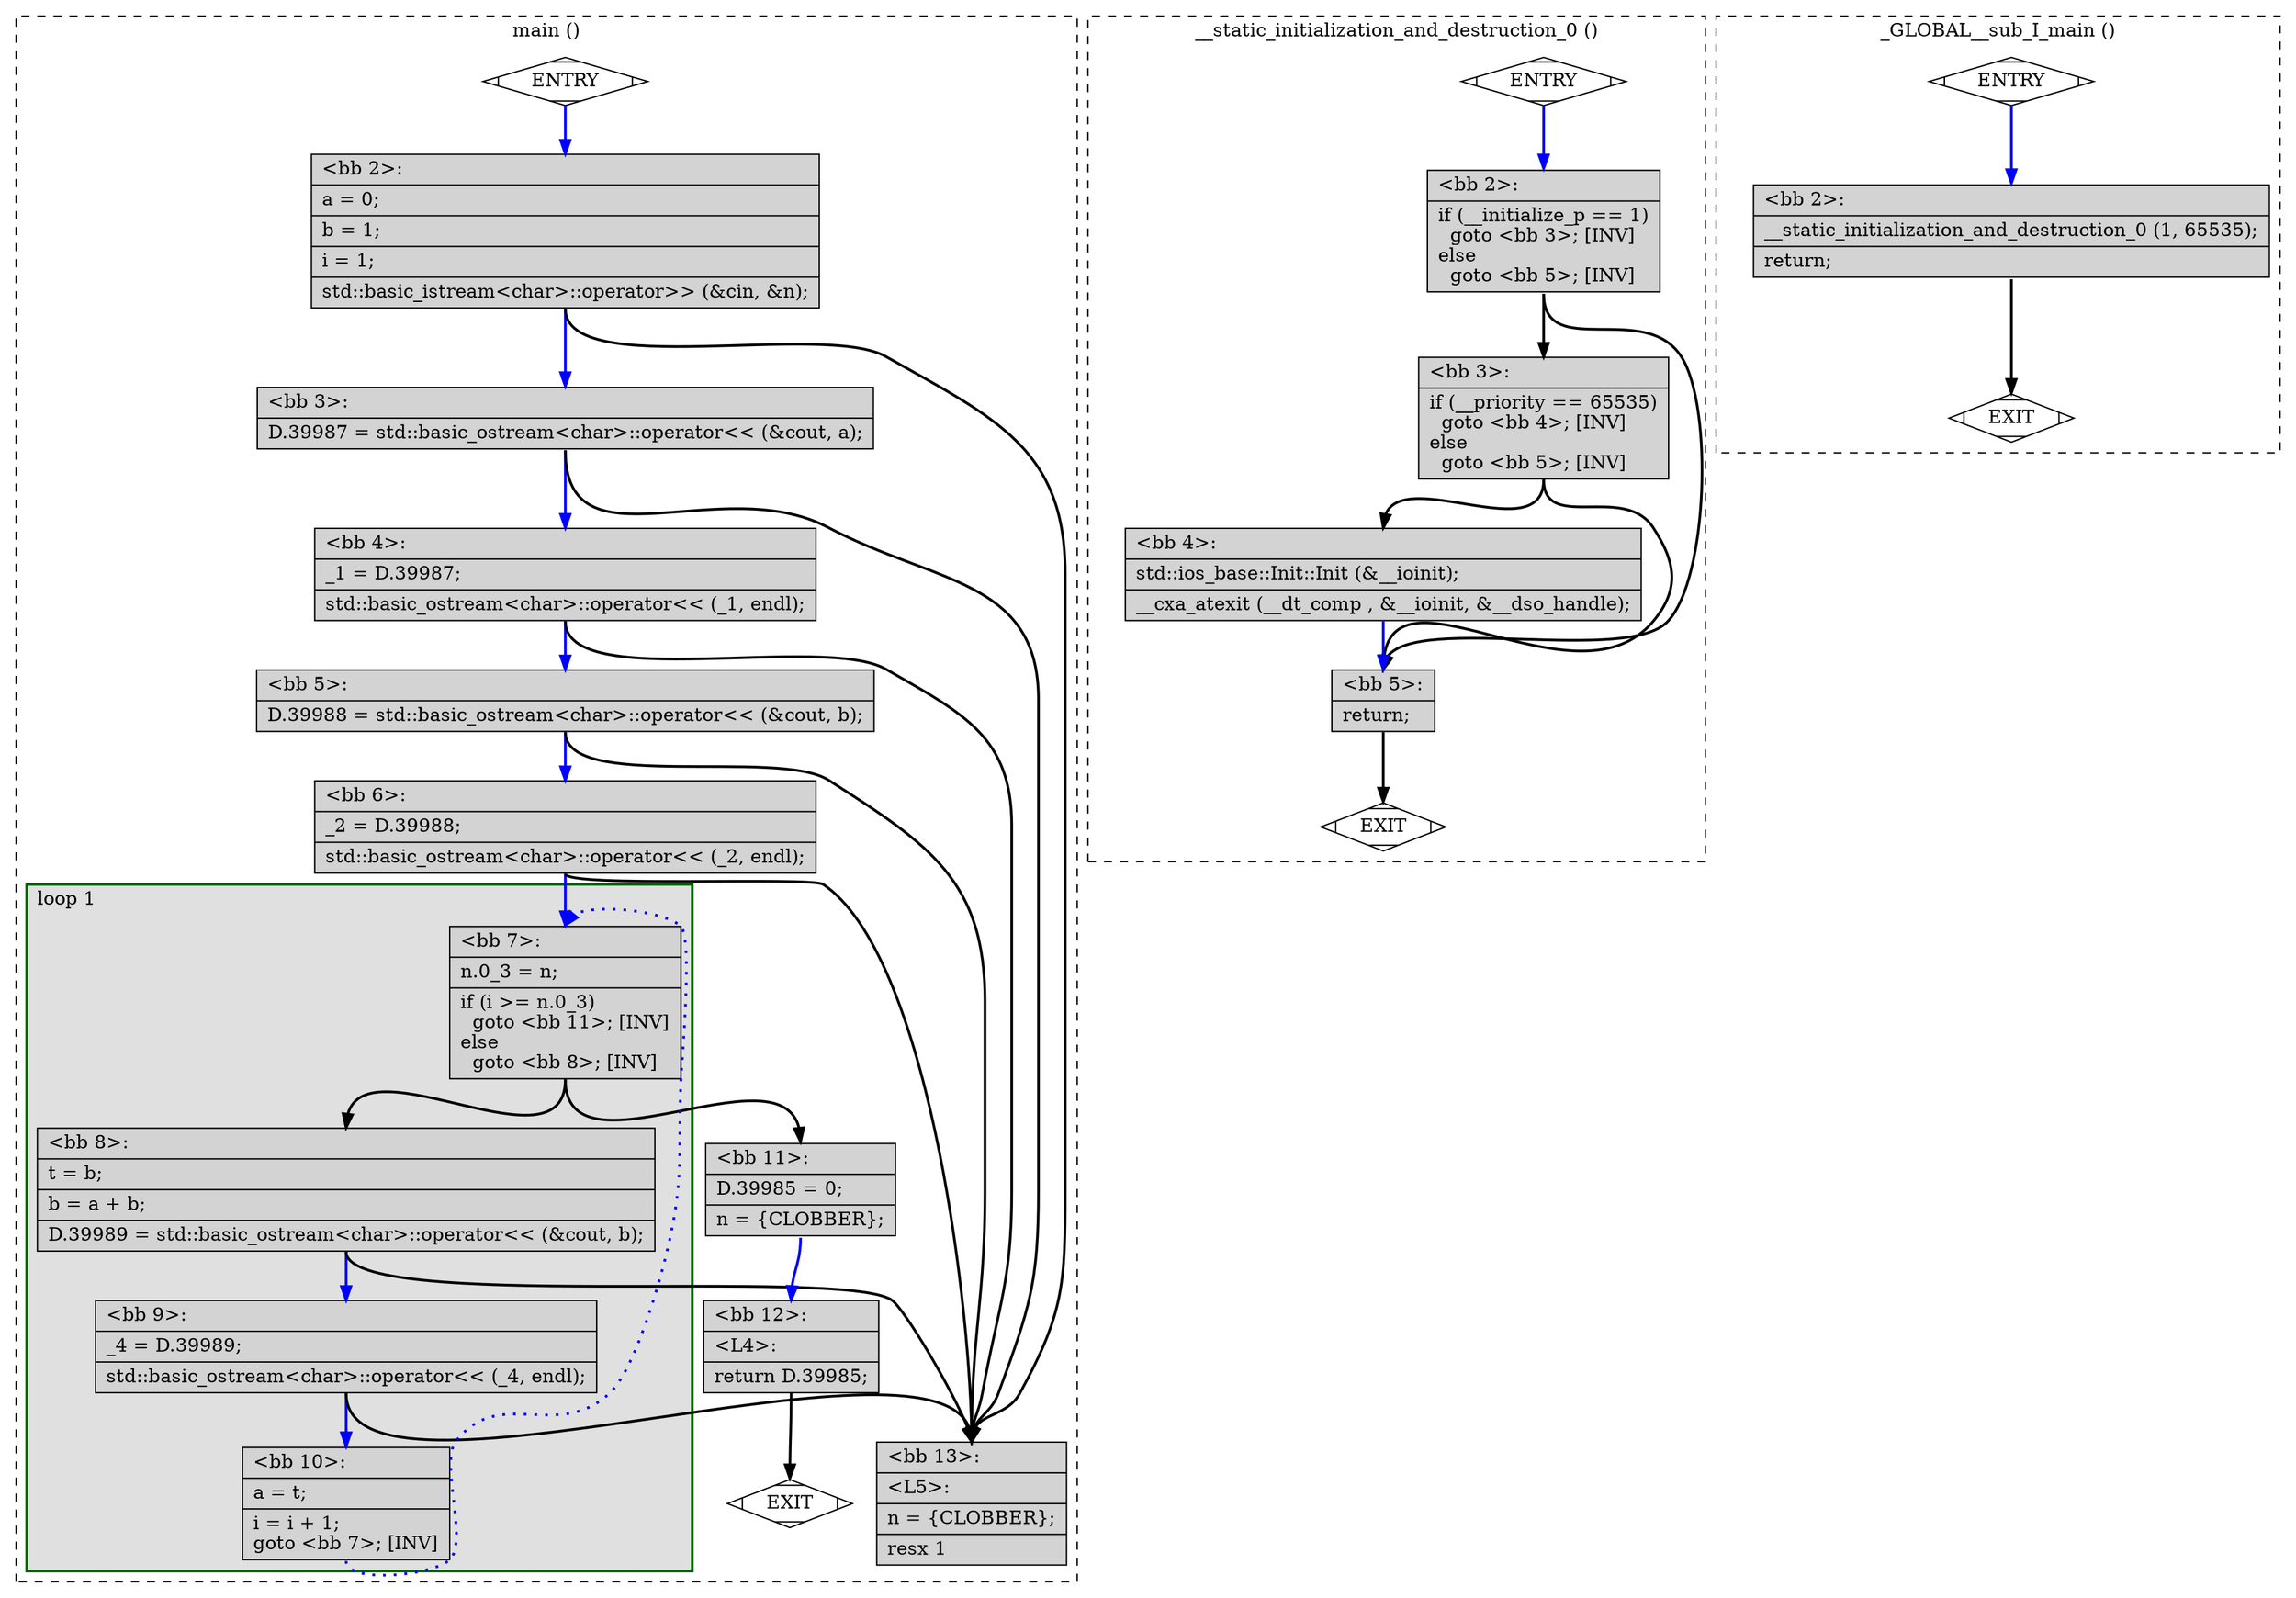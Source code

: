 digraph "fibo.cpp.013t.ompexp" {
overlap=false;
subgraph "cluster_main" {
	style="dashed";
	color="black";
	label="main ()";
	subgraph cluster_1522_1 {
	style="filled";
	color="darkgreen";
	fillcolor="grey88";
	label="loop 1";
	labeljust=l;
	penwidth=2;
	fn_1522_basic_block_7 [shape=record,style=filled,fillcolor=lightgrey,label="{\<bb\ 7\>:\l\
|n.0_3\ =\ n;\l\
|if\ (i\ \>=\ n.0_3)\l\
\ \ goto\ \<bb\ 11\>;\ [INV]\l\
else\l\
\ \ goto\ \<bb\ 8\>;\ [INV]\l\
}"];

	fn_1522_basic_block_8 [shape=record,style=filled,fillcolor=lightgrey,label="{\<bb\ 8\>:\l\
|t\ =\ b;\l\
|b\ =\ a\ +\ b;\l\
|D.39989\ =\ std::basic_ostream\<char\>::operator\<\<\ (&cout,\ b);\l\
}"];

	fn_1522_basic_block_9 [shape=record,style=filled,fillcolor=lightgrey,label="{\<bb\ 9\>:\l\
|_4\ =\ D.39989;\l\
|std::basic_ostream\<char\>::operator\<\<\ (_4,\ endl);\l\
}"];

	fn_1522_basic_block_10 [shape=record,style=filled,fillcolor=lightgrey,label="{\<bb\ 10\>:\l\
|a\ =\ t;\l\
|i\ =\ i\ +\ 1;\l\
goto\ \<bb\ 7\>;\ [INV]\l\
}"];

	}
	fn_1522_basic_block_0 [shape=Mdiamond,style=filled,fillcolor=white,label="ENTRY"];

	fn_1522_basic_block_1 [shape=Mdiamond,style=filled,fillcolor=white,label="EXIT"];

	fn_1522_basic_block_2 [shape=record,style=filled,fillcolor=lightgrey,label="{\<bb\ 2\>:\l\
|a\ =\ 0;\l\
|b\ =\ 1;\l\
|i\ =\ 1;\l\
|std::basic_istream\<char\>::operator\>\>\ (&cin,\ &n);\l\
}"];

	fn_1522_basic_block_3 [shape=record,style=filled,fillcolor=lightgrey,label="{\<bb\ 3\>:\l\
|D.39987\ =\ std::basic_ostream\<char\>::operator\<\<\ (&cout,\ a);\l\
}"];

	fn_1522_basic_block_4 [shape=record,style=filled,fillcolor=lightgrey,label="{\<bb\ 4\>:\l\
|_1\ =\ D.39987;\l\
|std::basic_ostream\<char\>::operator\<\<\ (_1,\ endl);\l\
}"];

	fn_1522_basic_block_5 [shape=record,style=filled,fillcolor=lightgrey,label="{\<bb\ 5\>:\l\
|D.39988\ =\ std::basic_ostream\<char\>::operator\<\<\ (&cout,\ b);\l\
}"];

	fn_1522_basic_block_6 [shape=record,style=filled,fillcolor=lightgrey,label="{\<bb\ 6\>:\l\
|_2\ =\ D.39988;\l\
|std::basic_ostream\<char\>::operator\<\<\ (_2,\ endl);\l\
}"];

	fn_1522_basic_block_11 [shape=record,style=filled,fillcolor=lightgrey,label="{\<bb\ 11\>:\l\
|D.39985\ =\ 0;\l\
|n\ =\ \{CLOBBER\};\l\
}"];

	fn_1522_basic_block_12 [shape=record,style=filled,fillcolor=lightgrey,label="{\<bb\ 12\>:\l\
|\<L4\>:\l\
|return\ D.39985;\l\
}"];

	fn_1522_basic_block_13 [shape=record,style=filled,fillcolor=lightgrey,label="{\<bb\ 13\>:\l\
|\<L5\>:\l\
|n\ =\ \{CLOBBER\};\l\
|resx\ 1\l\
}"];

	fn_1522_basic_block_0:s -> fn_1522_basic_block_2:n [style="solid,bold",color=blue,weight=100,constraint=true];
	fn_1522_basic_block_2:s -> fn_1522_basic_block_13:n [style="solid,bold",color=black,weight=10,constraint=true];
	fn_1522_basic_block_2:s -> fn_1522_basic_block_3:n [style="solid,bold",color=blue,weight=100,constraint=true];
	fn_1522_basic_block_3:s -> fn_1522_basic_block_13:n [style="solid,bold",color=black,weight=10,constraint=true];
	fn_1522_basic_block_3:s -> fn_1522_basic_block_4:n [style="solid,bold",color=blue,weight=100,constraint=true];
	fn_1522_basic_block_4:s -> fn_1522_basic_block_13:n [style="solid,bold",color=black,weight=10,constraint=true];
	fn_1522_basic_block_4:s -> fn_1522_basic_block_5:n [style="solid,bold",color=blue,weight=100,constraint=true];
	fn_1522_basic_block_5:s -> fn_1522_basic_block_13:n [style="solid,bold",color=black,weight=10,constraint=true];
	fn_1522_basic_block_5:s -> fn_1522_basic_block_6:n [style="solid,bold",color=blue,weight=100,constraint=true];
	fn_1522_basic_block_6:s -> fn_1522_basic_block_13:n [style="solid,bold",color=black,weight=10,constraint=true];
	fn_1522_basic_block_6:s -> fn_1522_basic_block_7:n [style="solid,bold",color=blue,weight=100,constraint=true];
	fn_1522_basic_block_7:s -> fn_1522_basic_block_11:n [style="solid,bold",color=black,weight=10,constraint=true];
	fn_1522_basic_block_7:s -> fn_1522_basic_block_8:n [style="solid,bold",color=black,weight=10,constraint=true];
	fn_1522_basic_block_8:s -> fn_1522_basic_block_13:n [style="solid,bold",color=black,weight=10,constraint=true];
	fn_1522_basic_block_8:s -> fn_1522_basic_block_9:n [style="solid,bold",color=blue,weight=100,constraint=true];
	fn_1522_basic_block_9:s -> fn_1522_basic_block_13:n [style="solid,bold",color=black,weight=10,constraint=true];
	fn_1522_basic_block_9:s -> fn_1522_basic_block_10:n [style="solid,bold",color=blue,weight=100,constraint=true];
	fn_1522_basic_block_10:s -> fn_1522_basic_block_7:n [style="dotted,bold",color=blue,weight=10,constraint=false];
	fn_1522_basic_block_11:s -> fn_1522_basic_block_12:n [style="solid,bold",color=blue,weight=100,constraint=true];
	fn_1522_basic_block_12:s -> fn_1522_basic_block_1:n [style="solid,bold",color=black,weight=10,constraint=true];
	fn_1522_basic_block_0:s -> fn_1522_basic_block_1:n [style="invis",constraint=true];
}
subgraph "cluster___static_initialization_and_destruction_0" {
	style="dashed";
	color="black";
	label="__static_initialization_and_destruction_0 ()";
	fn_2008_basic_block_0 [shape=Mdiamond,style=filled,fillcolor=white,label="ENTRY"];

	fn_2008_basic_block_1 [shape=Mdiamond,style=filled,fillcolor=white,label="EXIT"];

	fn_2008_basic_block_2 [shape=record,style=filled,fillcolor=lightgrey,label="{\<bb\ 2\>:\l\
|if\ (__initialize_p\ ==\ 1)\l\
\ \ goto\ \<bb\ 3\>;\ [INV]\l\
else\l\
\ \ goto\ \<bb\ 5\>;\ [INV]\l\
}"];

	fn_2008_basic_block_3 [shape=record,style=filled,fillcolor=lightgrey,label="{\<bb\ 3\>:\l\
|if\ (__priority\ ==\ 65535)\l\
\ \ goto\ \<bb\ 4\>;\ [INV]\l\
else\l\
\ \ goto\ \<bb\ 5\>;\ [INV]\l\
}"];

	fn_2008_basic_block_4 [shape=record,style=filled,fillcolor=lightgrey,label="{\<bb\ 4\>:\l\
|std::ios_base::Init::Init\ (&__ioinit);\l\
|__cxa_atexit\ (__dt_comp\ ,\ &__ioinit,\ &__dso_handle);\l\
}"];

	fn_2008_basic_block_5 [shape=record,style=filled,fillcolor=lightgrey,label="{\<bb\ 5\>:\l\
|return;\l\
}"];

	fn_2008_basic_block_0:s -> fn_2008_basic_block_2:n [style="solid,bold",color=blue,weight=100,constraint=true];
	fn_2008_basic_block_2:s -> fn_2008_basic_block_3:n [style="solid,bold",color=black,weight=10,constraint=true];
	fn_2008_basic_block_2:s -> fn_2008_basic_block_5:n [style="solid,bold",color=black,weight=10,constraint=true];
	fn_2008_basic_block_3:s -> fn_2008_basic_block_4:n [style="solid,bold",color=black,weight=10,constraint=true];
	fn_2008_basic_block_3:s -> fn_2008_basic_block_5:n [style="solid,bold",color=black,weight=10,constraint=true];
	fn_2008_basic_block_4:s -> fn_2008_basic_block_5:n [style="solid,bold",color=blue,weight=100,constraint=true];
	fn_2008_basic_block_5:s -> fn_2008_basic_block_1:n [style="solid,bold",color=black,weight=10,constraint=true];
	fn_2008_basic_block_0:s -> fn_2008_basic_block_1:n [style="invis",constraint=true];
}
subgraph "cluster__GLOBAL__sub_I_main" {
	style="dashed";
	color="black";
	label="_GLOBAL__sub_I_main ()";
	fn_2009_basic_block_0 [shape=Mdiamond,style=filled,fillcolor=white,label="ENTRY"];

	fn_2009_basic_block_1 [shape=Mdiamond,style=filled,fillcolor=white,label="EXIT"];

	fn_2009_basic_block_2 [shape=record,style=filled,fillcolor=lightgrey,label="{\<bb\ 2\>:\l\
|__static_initialization_and_destruction_0\ (1,\ 65535);\l\
|return;\l\
}"];

	fn_2009_basic_block_0:s -> fn_2009_basic_block_2:n [style="solid,bold",color=blue,weight=100,constraint=true];
	fn_2009_basic_block_2:s -> fn_2009_basic_block_1:n [style="solid,bold",color=black,weight=10,constraint=true];
	fn_2009_basic_block_0:s -> fn_2009_basic_block_1:n [style="invis",constraint=true];
}
}
